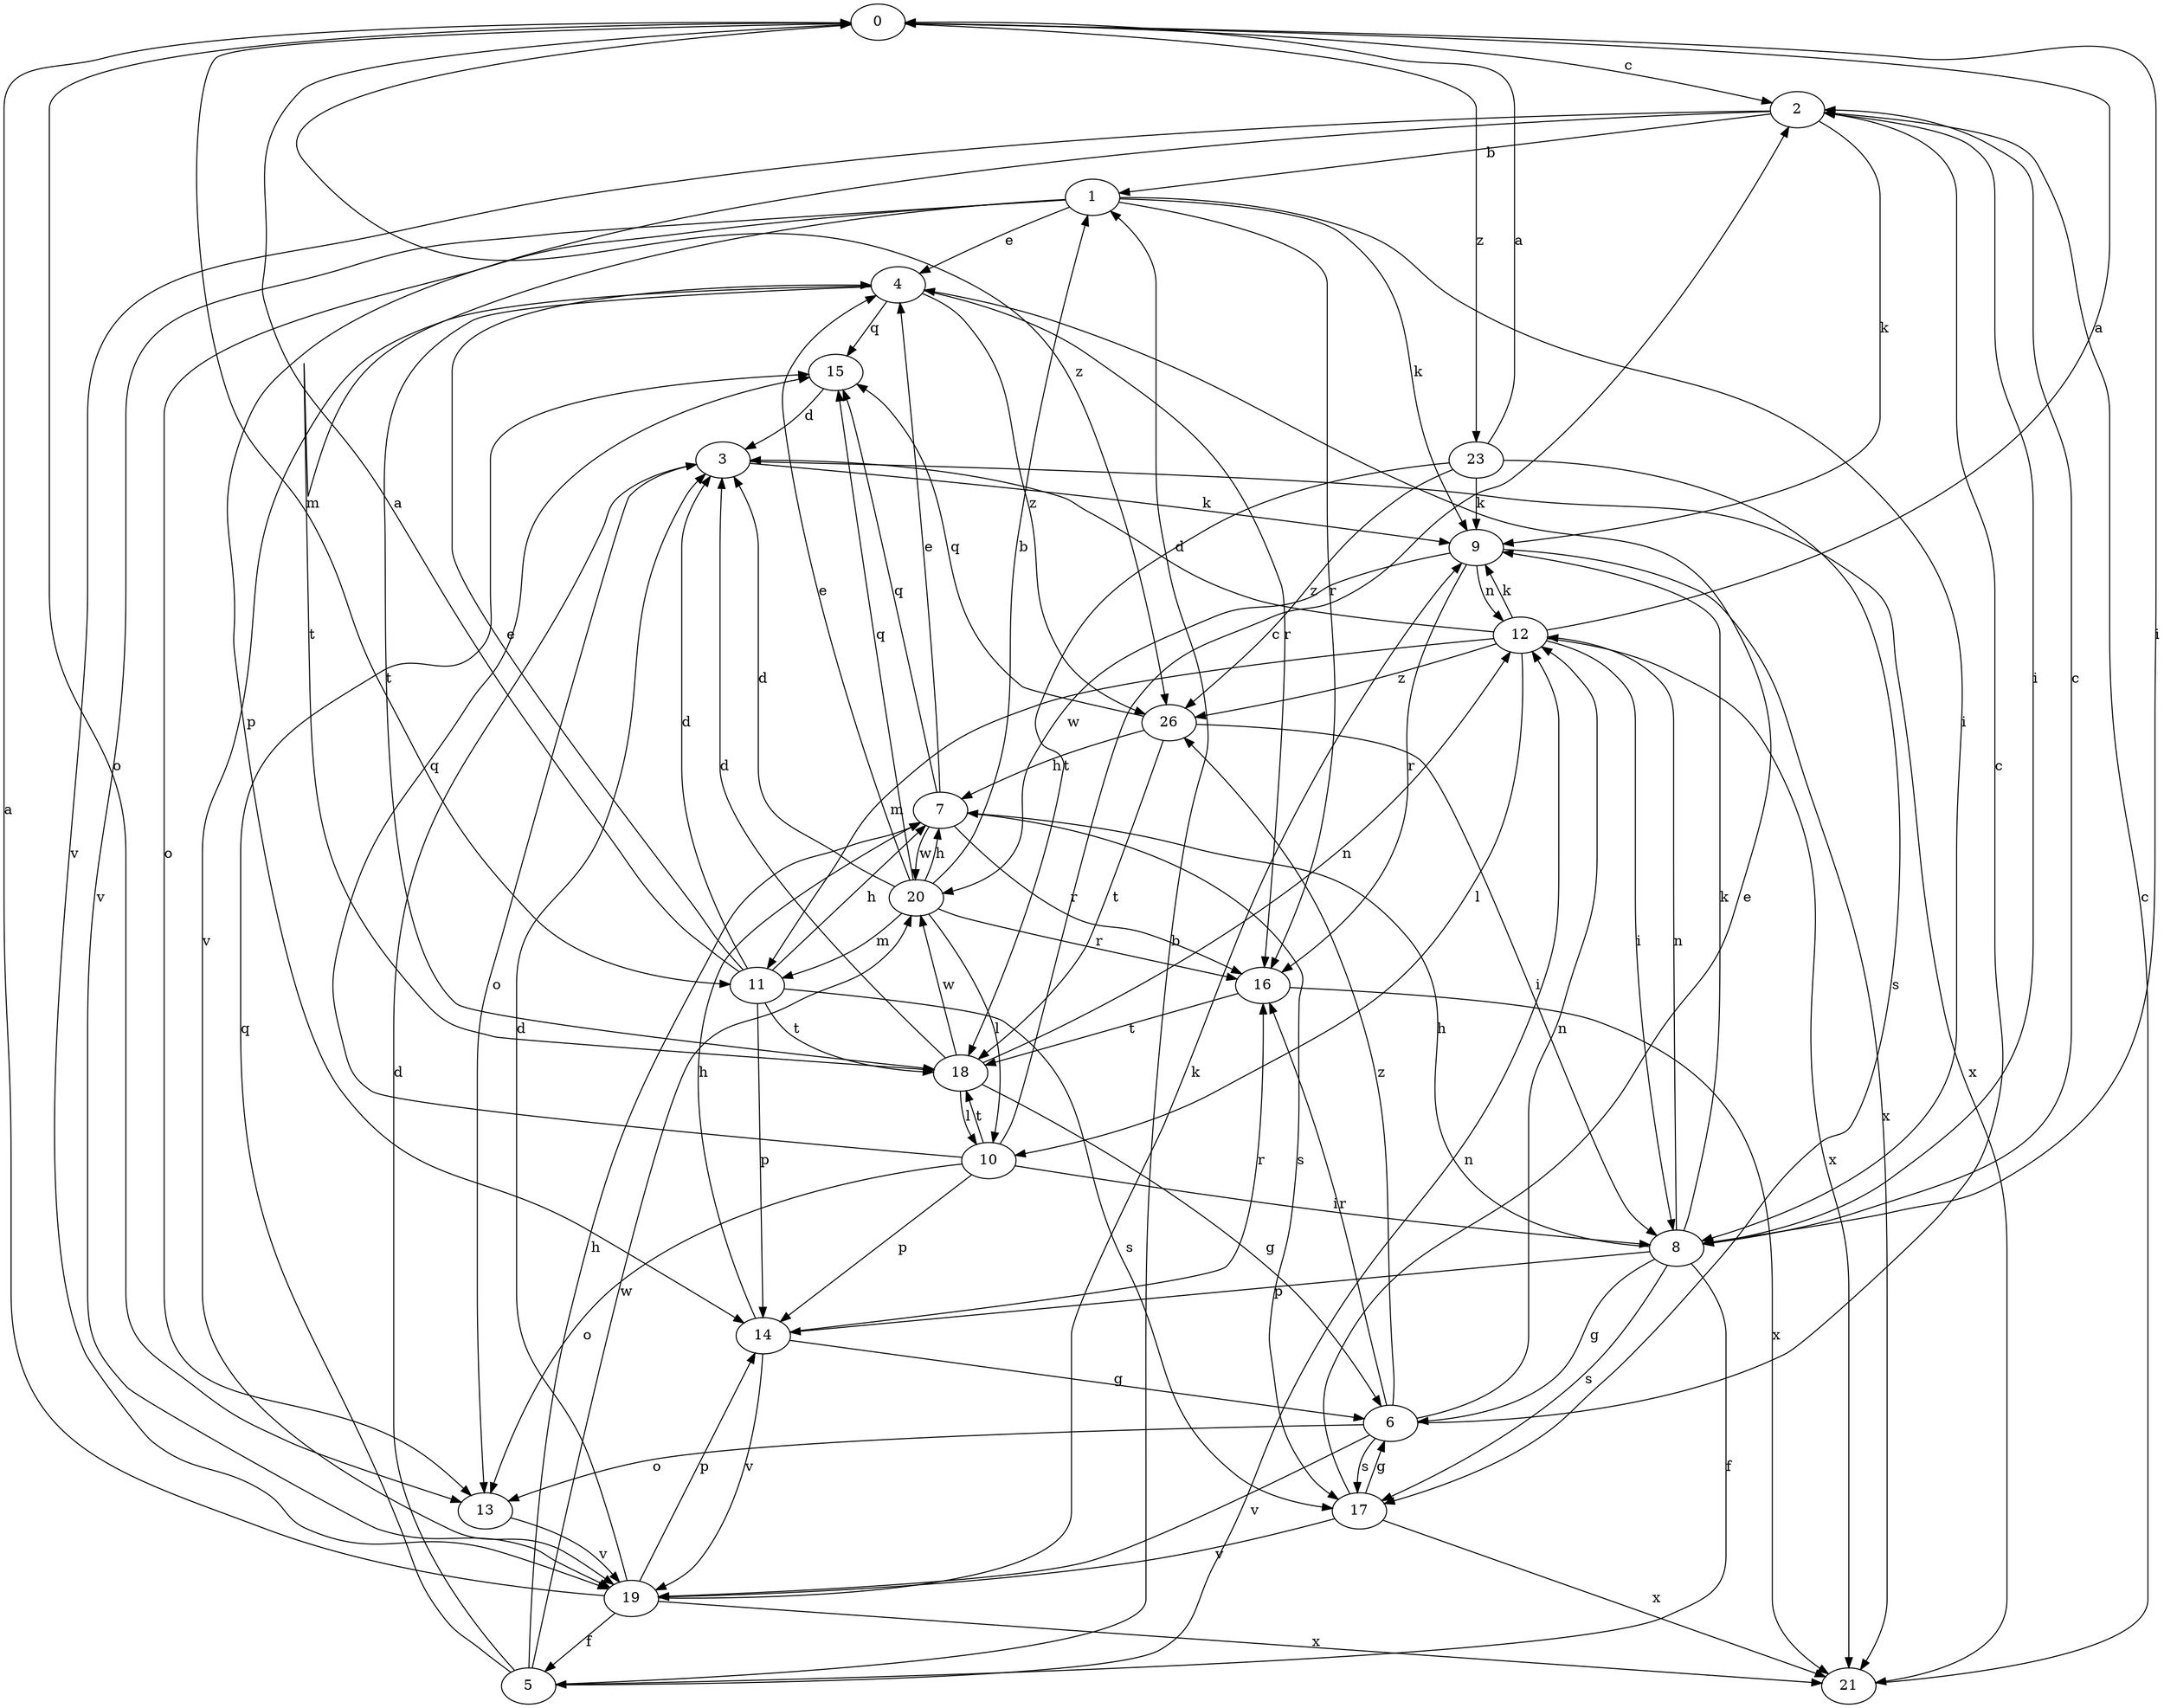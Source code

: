 strict digraph  {
0;
1;
2;
3;
4;
5;
6;
7;
8;
9;
10;
11;
12;
13;
14;
15;
16;
17;
18;
19;
20;
21;
23;
26;
0 -> 2  [label=c];
0 -> 8  [label=i];
0 -> 11  [label=m];
0 -> 13  [label=o];
0 -> 23  [label=z];
0 -> 26  [label=z];
1 -> 4  [label=e];
1 -> 8  [label=i];
1 -> 9  [label=k];
1 -> 13  [label=o];
1 -> 16  [label=r];
1 -> 18  [label=t];
1 -> 19  [label=v];
2 -> 1  [label=b];
2 -> 8  [label=i];
2 -> 9  [label=k];
2 -> 14  [label=p];
2 -> 19  [label=v];
3 -> 9  [label=k];
3 -> 13  [label=o];
3 -> 21  [label=x];
4 -> 15  [label=q];
4 -> 16  [label=r];
4 -> 18  [label=t];
4 -> 19  [label=v];
4 -> 26  [label=z];
5 -> 1  [label=b];
5 -> 3  [label=d];
5 -> 7  [label=h];
5 -> 12  [label=n];
5 -> 15  [label=q];
5 -> 20  [label=w];
6 -> 2  [label=c];
6 -> 12  [label=n];
6 -> 13  [label=o];
6 -> 16  [label=r];
6 -> 17  [label=s];
6 -> 19  [label=v];
6 -> 26  [label=z];
7 -> 4  [label=e];
7 -> 15  [label=q];
7 -> 16  [label=r];
7 -> 17  [label=s];
7 -> 20  [label=w];
8 -> 2  [label=c];
8 -> 5  [label=f];
8 -> 6  [label=g];
8 -> 7  [label=h];
8 -> 9  [label=k];
8 -> 12  [label=n];
8 -> 14  [label=p];
8 -> 17  [label=s];
9 -> 12  [label=n];
9 -> 16  [label=r];
9 -> 20  [label=w];
9 -> 21  [label=x];
10 -> 2  [label=c];
10 -> 8  [label=i];
10 -> 13  [label=o];
10 -> 14  [label=p];
10 -> 15  [label=q];
10 -> 18  [label=t];
11 -> 0  [label=a];
11 -> 3  [label=d];
11 -> 4  [label=e];
11 -> 7  [label=h];
11 -> 14  [label=p];
11 -> 17  [label=s];
11 -> 18  [label=t];
12 -> 0  [label=a];
12 -> 3  [label=d];
12 -> 8  [label=i];
12 -> 9  [label=k];
12 -> 10  [label=l];
12 -> 11  [label=m];
12 -> 21  [label=x];
12 -> 26  [label=z];
13 -> 19  [label=v];
14 -> 6  [label=g];
14 -> 7  [label=h];
14 -> 16  [label=r];
14 -> 19  [label=v];
15 -> 3  [label=d];
16 -> 18  [label=t];
16 -> 21  [label=x];
17 -> 4  [label=e];
17 -> 6  [label=g];
17 -> 19  [label=v];
17 -> 21  [label=x];
18 -> 3  [label=d];
18 -> 6  [label=g];
18 -> 10  [label=l];
18 -> 12  [label=n];
18 -> 20  [label=w];
19 -> 0  [label=a];
19 -> 3  [label=d];
19 -> 5  [label=f];
19 -> 9  [label=k];
19 -> 14  [label=p];
19 -> 21  [label=x];
20 -> 1  [label=b];
20 -> 3  [label=d];
20 -> 4  [label=e];
20 -> 7  [label=h];
20 -> 10  [label=l];
20 -> 11  [label=m];
20 -> 15  [label=q];
20 -> 16  [label=r];
21 -> 2  [label=c];
23 -> 0  [label=a];
23 -> 9  [label=k];
23 -> 17  [label=s];
23 -> 18  [label=t];
23 -> 26  [label=z];
26 -> 7  [label=h];
26 -> 8  [label=i];
26 -> 15  [label=q];
26 -> 18  [label=t];
}
